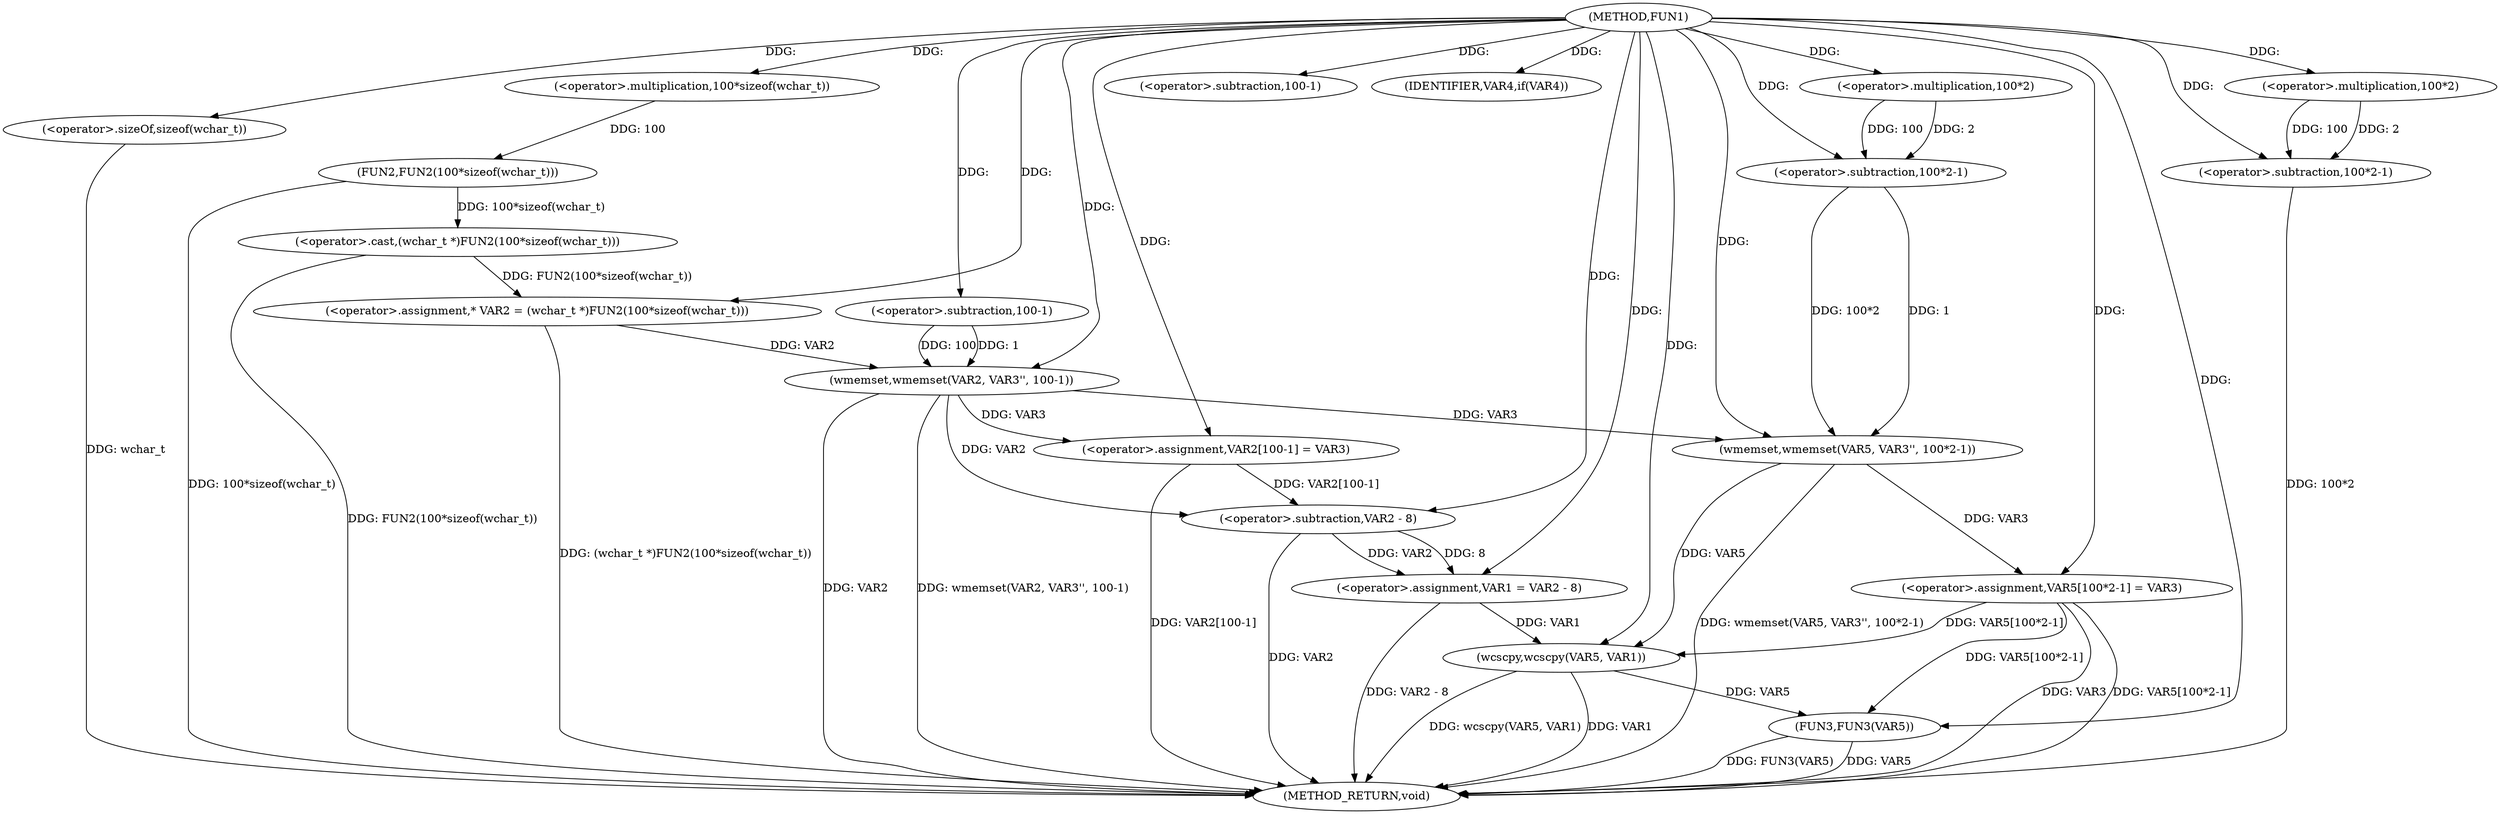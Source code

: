 digraph FUN1 {  
"1000100" [label = "(METHOD,FUN1)" ]
"1000158" [label = "(METHOD_RETURN,void)" ]
"1000104" [label = "(<operator>.assignment,* VAR2 = (wchar_t *)FUN2(100*sizeof(wchar_t)))" ]
"1000106" [label = "(<operator>.cast,(wchar_t *)FUN2(100*sizeof(wchar_t)))" ]
"1000108" [label = "(FUN2,FUN2(100*sizeof(wchar_t)))" ]
"1000109" [label = "(<operator>.multiplication,100*sizeof(wchar_t))" ]
"1000111" [label = "(<operator>.sizeOf,sizeof(wchar_t))" ]
"1000113" [label = "(wmemset,wmemset(VAR2, VAR3'', 100-1))" ]
"1000116" [label = "(<operator>.subtraction,100-1)" ]
"1000119" [label = "(<operator>.assignment,VAR2[100-1] = VAR3)" ]
"1000122" [label = "(<operator>.subtraction,100-1)" ]
"1000127" [label = "(IDENTIFIER,VAR4,if(VAR4))" ]
"1000129" [label = "(<operator>.assignment,VAR1 = VAR2 - 8)" ]
"1000131" [label = "(<operator>.subtraction,VAR2 - 8)" ]
"1000136" [label = "(wmemset,wmemset(VAR5, VAR3'', 100*2-1))" ]
"1000139" [label = "(<operator>.subtraction,100*2-1)" ]
"1000140" [label = "(<operator>.multiplication,100*2)" ]
"1000144" [label = "(<operator>.assignment,VAR5[100*2-1] = VAR3)" ]
"1000147" [label = "(<operator>.subtraction,100*2-1)" ]
"1000148" [label = "(<operator>.multiplication,100*2)" ]
"1000153" [label = "(wcscpy,wcscpy(VAR5, VAR1))" ]
"1000156" [label = "(FUN3,FUN3(VAR5))" ]
  "1000106" -> "1000158"  [ label = "DDG: FUN2(100*sizeof(wchar_t))"] 
  "1000156" -> "1000158"  [ label = "DDG: VAR5"] 
  "1000113" -> "1000158"  [ label = "DDG: VAR2"] 
  "1000131" -> "1000158"  [ label = "DDG: VAR2"] 
  "1000144" -> "1000158"  [ label = "DDG: VAR3"] 
  "1000147" -> "1000158"  [ label = "DDG: 100*2"] 
  "1000153" -> "1000158"  [ label = "DDG: wcscpy(VAR5, VAR1)"] 
  "1000111" -> "1000158"  [ label = "DDG: wchar_t"] 
  "1000156" -> "1000158"  [ label = "DDG: FUN3(VAR5)"] 
  "1000129" -> "1000158"  [ label = "DDG: VAR2 - 8"] 
  "1000153" -> "1000158"  [ label = "DDG: VAR1"] 
  "1000113" -> "1000158"  [ label = "DDG: wmemset(VAR2, VAR3'', 100-1)"] 
  "1000119" -> "1000158"  [ label = "DDG: VAR2[100-1]"] 
  "1000136" -> "1000158"  [ label = "DDG: wmemset(VAR5, VAR3'', 100*2-1)"] 
  "1000144" -> "1000158"  [ label = "DDG: VAR5[100*2-1]"] 
  "1000104" -> "1000158"  [ label = "DDG: (wchar_t *)FUN2(100*sizeof(wchar_t))"] 
  "1000108" -> "1000158"  [ label = "DDG: 100*sizeof(wchar_t)"] 
  "1000106" -> "1000104"  [ label = "DDG: FUN2(100*sizeof(wchar_t))"] 
  "1000100" -> "1000104"  [ label = "DDG: "] 
  "1000108" -> "1000106"  [ label = "DDG: 100*sizeof(wchar_t)"] 
  "1000109" -> "1000108"  [ label = "DDG: 100"] 
  "1000100" -> "1000109"  [ label = "DDG: "] 
  "1000100" -> "1000111"  [ label = "DDG: "] 
  "1000104" -> "1000113"  [ label = "DDG: VAR2"] 
  "1000100" -> "1000113"  [ label = "DDG: "] 
  "1000116" -> "1000113"  [ label = "DDG: 100"] 
  "1000116" -> "1000113"  [ label = "DDG: 1"] 
  "1000100" -> "1000116"  [ label = "DDG: "] 
  "1000113" -> "1000119"  [ label = "DDG: VAR3"] 
  "1000100" -> "1000119"  [ label = "DDG: "] 
  "1000100" -> "1000122"  [ label = "DDG: "] 
  "1000100" -> "1000127"  [ label = "DDG: "] 
  "1000131" -> "1000129"  [ label = "DDG: VAR2"] 
  "1000131" -> "1000129"  [ label = "DDG: 8"] 
  "1000100" -> "1000129"  [ label = "DDG: "] 
  "1000113" -> "1000131"  [ label = "DDG: VAR2"] 
  "1000119" -> "1000131"  [ label = "DDG: VAR2[100-1]"] 
  "1000100" -> "1000131"  [ label = "DDG: "] 
  "1000100" -> "1000136"  [ label = "DDG: "] 
  "1000113" -> "1000136"  [ label = "DDG: VAR3"] 
  "1000139" -> "1000136"  [ label = "DDG: 100*2"] 
  "1000139" -> "1000136"  [ label = "DDG: 1"] 
  "1000140" -> "1000139"  [ label = "DDG: 100"] 
  "1000140" -> "1000139"  [ label = "DDG: 2"] 
  "1000100" -> "1000140"  [ label = "DDG: "] 
  "1000100" -> "1000139"  [ label = "DDG: "] 
  "1000136" -> "1000144"  [ label = "DDG: VAR3"] 
  "1000100" -> "1000144"  [ label = "DDG: "] 
  "1000148" -> "1000147"  [ label = "DDG: 100"] 
  "1000148" -> "1000147"  [ label = "DDG: 2"] 
  "1000100" -> "1000148"  [ label = "DDG: "] 
  "1000100" -> "1000147"  [ label = "DDG: "] 
  "1000144" -> "1000153"  [ label = "DDG: VAR5[100*2-1]"] 
  "1000136" -> "1000153"  [ label = "DDG: VAR5"] 
  "1000100" -> "1000153"  [ label = "DDG: "] 
  "1000129" -> "1000153"  [ label = "DDG: VAR1"] 
  "1000153" -> "1000156"  [ label = "DDG: VAR5"] 
  "1000144" -> "1000156"  [ label = "DDG: VAR5[100*2-1]"] 
  "1000100" -> "1000156"  [ label = "DDG: "] 
}
